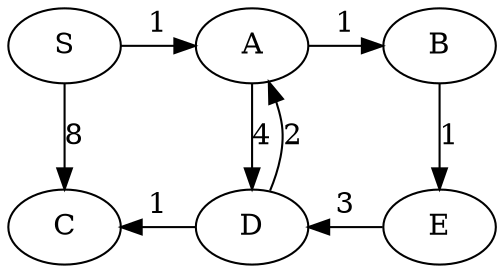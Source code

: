 digraph G {

  { rank = same; S A B }
  { rank = same; C D E }

  S -> A [label = "1"];
  S -> C [label = "8"];
  A -> D [label = "4"];
  A -> B [label = "1"];
  B -> E [label = "1"];
  D -> C [label = "1"] [constraint = false];
  D -> A [label = "2"] [constraint = false];
  E -> D [label = "3"] [constraint = false];

}